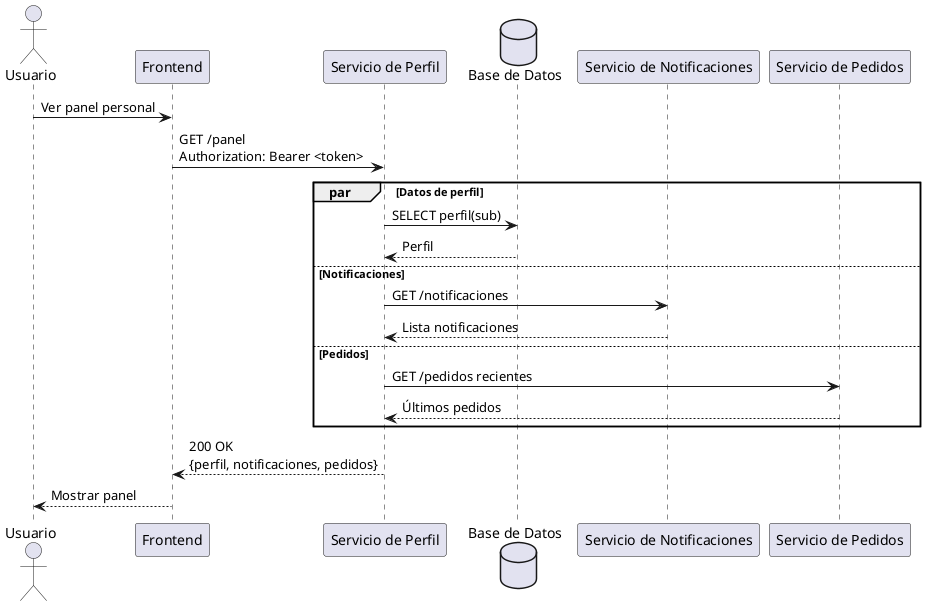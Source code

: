 @startuml
actor Usuario
participant "Frontend" as FE
participant "Servicio de Perfil" as Perfil
database "Base de Datos" as DB
participant "Servicio de Notificaciones" as Notif
participant "Servicio de Pedidos" as Orders

Usuario -> FE : Ver panel personal
FE -> Perfil : GET /panel\nAuthorization: Bearer <token>

par Datos de perfil
  Perfil -> DB : SELECT perfil(sub)
  DB --> Perfil : Perfil
else Notificaciones
  Perfil -> Notif : GET /notificaciones
  Notif --> Perfil : Lista notificaciones
else Pedidos
  Perfil -> Orders : GET /pedidos recientes
  Orders --> Perfil : Últimos pedidos
end

Perfil --> FE : 200 OK\n{perfil, notificaciones, pedidos}
FE --> Usuario : Mostrar panel
@enduml
